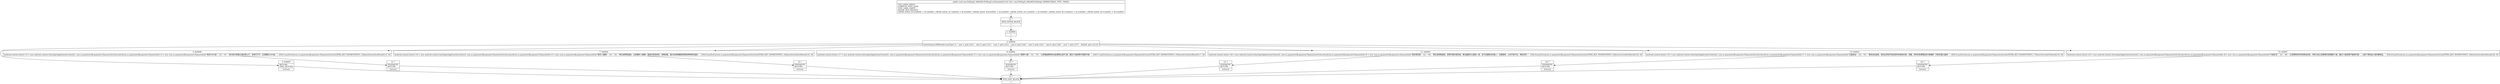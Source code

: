 digraph "CFG forcom.PetKing5_480x800.PetKing5.setSmshah()V" {
Node_0 [shape=record,label="{0\:\ ?|MTH_ENTER_BLOCK\l|l}"];
Node_1 [shape=record,label="{1\:\ 0x0000|l}"];
Node_2 [shape=record,label="{2\:\ 0x0004|lswitch(main.SMSSender.smsType) \{l    case 1: goto L22;l    case 2: goto L21;l    case 3: goto L23;l    case 4: goto L24;l    case 5: goto L25;l    case 6: goto L26;l    case 7: goto L27;l    default: goto L21;l\}l}"];
Node_3 [shape=record,label="{3\:\ 0x0007|RETURN\lORIG_RETURN\l|lreturnl}"];
Node_4 [shape=record,label="{4\:\ ?|MTH_EXIT_BLOCK\l|l}"];
Node_5 [shape=record,label="{5\:\ 0x0008|landroid.content.Intent r15 = new android.content.Intent(getApplicationContext(), com.uc.paymentsdk.payment.PaymentsActivity.class)lcom.uc.paymentsdk.payment.PaymentInfo r3 = new com.uc.paymentsdk.payment.PaymentInfo(\"购买5000金\", \"22\", \"01\", \"身为四大家族之首的贵公子，没钱可不行！立刻拥有5000金。\", 20)lr15.putExtra(com.uc.paymentsdk.payment.PaymentsActivity.EXTRA_KEY_PAYMENTINFO, r3)lstartActivityForResult(r15, 0)l}"];
Node_6 [shape=record,label="{6\:\ ?|SYNTHETIC\lRETURN\l|lreturnl}"];
Node_7 [shape=record,label="{7\:\ 0x0030|landroid.content.Intent r16 = new android.content.Intent(getApplicationContext(), com.uc.paymentsdk.payment.PaymentsActivity.class)lcom.uc.paymentsdk.payment.PaymentInfo r4 = new com.uc.paymentsdk.payment.PaymentInfo(\"购买10徽章\", \"22\", \"02\", \"购买该特殊道具，立刻拥有10徽章，能购买双倍经验，宠物技能，强大的宠物捕获球等各种神奇的道具。\", 20)lr16.putExtra(com.uc.paymentsdk.payment.PaymentsActivity.EXTRA_KEY_PAYMENTINFO, r4)lstartActivityForResult(r16, 0)l}"];
Node_8 [shape=record,label="{8\:\ ?|SYNTHETIC\lRETURN\l|lreturnl}"];
Node_9 [shape=record,label="{9\:\ 0x0061|landroid.content.Intent r17 = new android.content.Intent(getApplicationContext(), com.uc.paymentsdk.payment.PaymentsActivity.class)lcom.uc.paymentsdk.payment.PaymentInfo r5 = new com.uc.paymentsdk.payment.PaymentInfo(\"宠物升5级\", \"22\", \"03\", \"让您随身携带的全部宠物立刻升5级（超过70级宠物不能再升级）\", 20)lr17.putExtra(com.uc.paymentsdk.payment.PaymentsActivity.EXTRA_KEY_PAYMENTINFO, r5)lstartActivityForResult(r17, 0)l}"];
Node_10 [shape=record,label="{10\:\ ?|SYNTHETIC\lRETURN\l|lreturnl}"];
Node_11 [shape=record,label="{11\:\ 0x0093|landroid.content.Intent r18 = new android.content.Intent(getApplicationContext(), com.uc.paymentsdk.payment.PaymentsActivity.class)lcom.uc.paymentsdk.payment.PaymentInfo r6 = new com.uc.paymentsdk.payment.PaymentInfo(\"购买奇异兽\", \"22\", \"04\", \"购买该特殊道具，获得可爱的奇异兽，移动速度可以提高一倍，且不会遇到任何敌人！无限使用，心动不如行动，快购买吧！\", 20)lr18.putExtra(com.uc.paymentsdk.payment.PaymentsActivity.EXTRA_KEY_PAYMENTINFO, r6)lstartActivityForResult(r18, 0)l}"];
Node_12 [shape=record,label="{12\:\ ?|SYNTHETIC\lRETURN\l|lreturnl}"];
Node_13 [shape=record,label="{13\:\ 0x00c5|landroid.content.Intent r19 = new android.content.Intent(getApplicationContext(), com.uc.paymentsdk.payment.PaymentsActivity.class)lcom.uc.paymentsdk.payment.PaymentInfo r7 = new com.uc.paymentsdk.payment.PaymentInfo(\"正版验证\", \"22\", \"05\", \"游戏试玩结束，购买此项将开启后续所有游戏内容、地图。同时将免费赠送您5枚徽章（可购买强力道具）\", 40)lr19.putExtra(com.uc.paymentsdk.payment.PaymentsActivity.EXTRA_KEY_PAYMENTINFO, r7)lstartActivityForResult(r19, 0)l}"];
Node_14 [shape=record,label="{14\:\ ?|SYNTHETIC\lRETURN\l|lreturnl}"];
Node_15 [shape=record,label="{15\:\ 0x00f7|landroid.content.Intent r20 = new android.content.Intent(getApplicationContext(), com.uc.paymentsdk.payment.PaymentsActivity.class)lcom.uc.paymentsdk.payment.PaymentInfo r8 = new com.uc.paymentsdk.payment.PaymentInfo(\"升级复活\", \"22\", \"06\", \"让您携带的所有宠物全恢复，同时立刻让您携带的宠物提升5级（超过70级宠物不能再升级），让接下来的战斗变的更轻松。\", 20)lr20.putExtra(com.uc.paymentsdk.payment.PaymentsActivity.EXTRA_KEY_PAYMENTINFO, r8)lstartActivityForResult(r20, 0)l}"];
Node_16 [shape=record,label="{16\:\ ?|SYNTHETIC\lRETURN\l|lreturnl}"];
MethodNode[shape=record,label="{public void com.PetKing5_480x800.PetKing5.setSmshah((r21v0 'this' com.PetKing5_480x800.PetKing5 A[IMMUTABLE_TYPE, THIS]))  | USE_LINES_HINTS\lCOMPUTE_POST_DOM\lTYPE_VARS: EMPTY\lINLINE_NOT_NEEDED\lCROSS_EDGE: B:5:0x0008 \-\> B:3:0x0007, CROSS_EDGE: B:7:0x0030 \-\> B:3:0x0007, CROSS_EDGE: B:9:0x0061 \-\> B:3:0x0007, CROSS_EDGE: B:11:0x0093 \-\> B:3:0x0007, CROSS_EDGE: B:13:0x00c5 \-\> B:3:0x0007, CROSS_EDGE: B:15:0x00f7 \-\> B:3:0x0007\l}"];
MethodNode -> Node_0;
Node_0 -> Node_1;
Node_1 -> Node_2;
Node_2 -> Node_3;
Node_2 -> Node_5;
Node_2 -> Node_7;
Node_2 -> Node_9;
Node_2 -> Node_11;
Node_2 -> Node_13;
Node_2 -> Node_15;
Node_3 -> Node_4;
Node_5 -> Node_6;
Node_6 -> Node_4;
Node_7 -> Node_8;
Node_8 -> Node_4;
Node_9 -> Node_10;
Node_10 -> Node_4;
Node_11 -> Node_12;
Node_12 -> Node_4;
Node_13 -> Node_14;
Node_14 -> Node_4;
Node_15 -> Node_16;
Node_16 -> Node_4;
}

